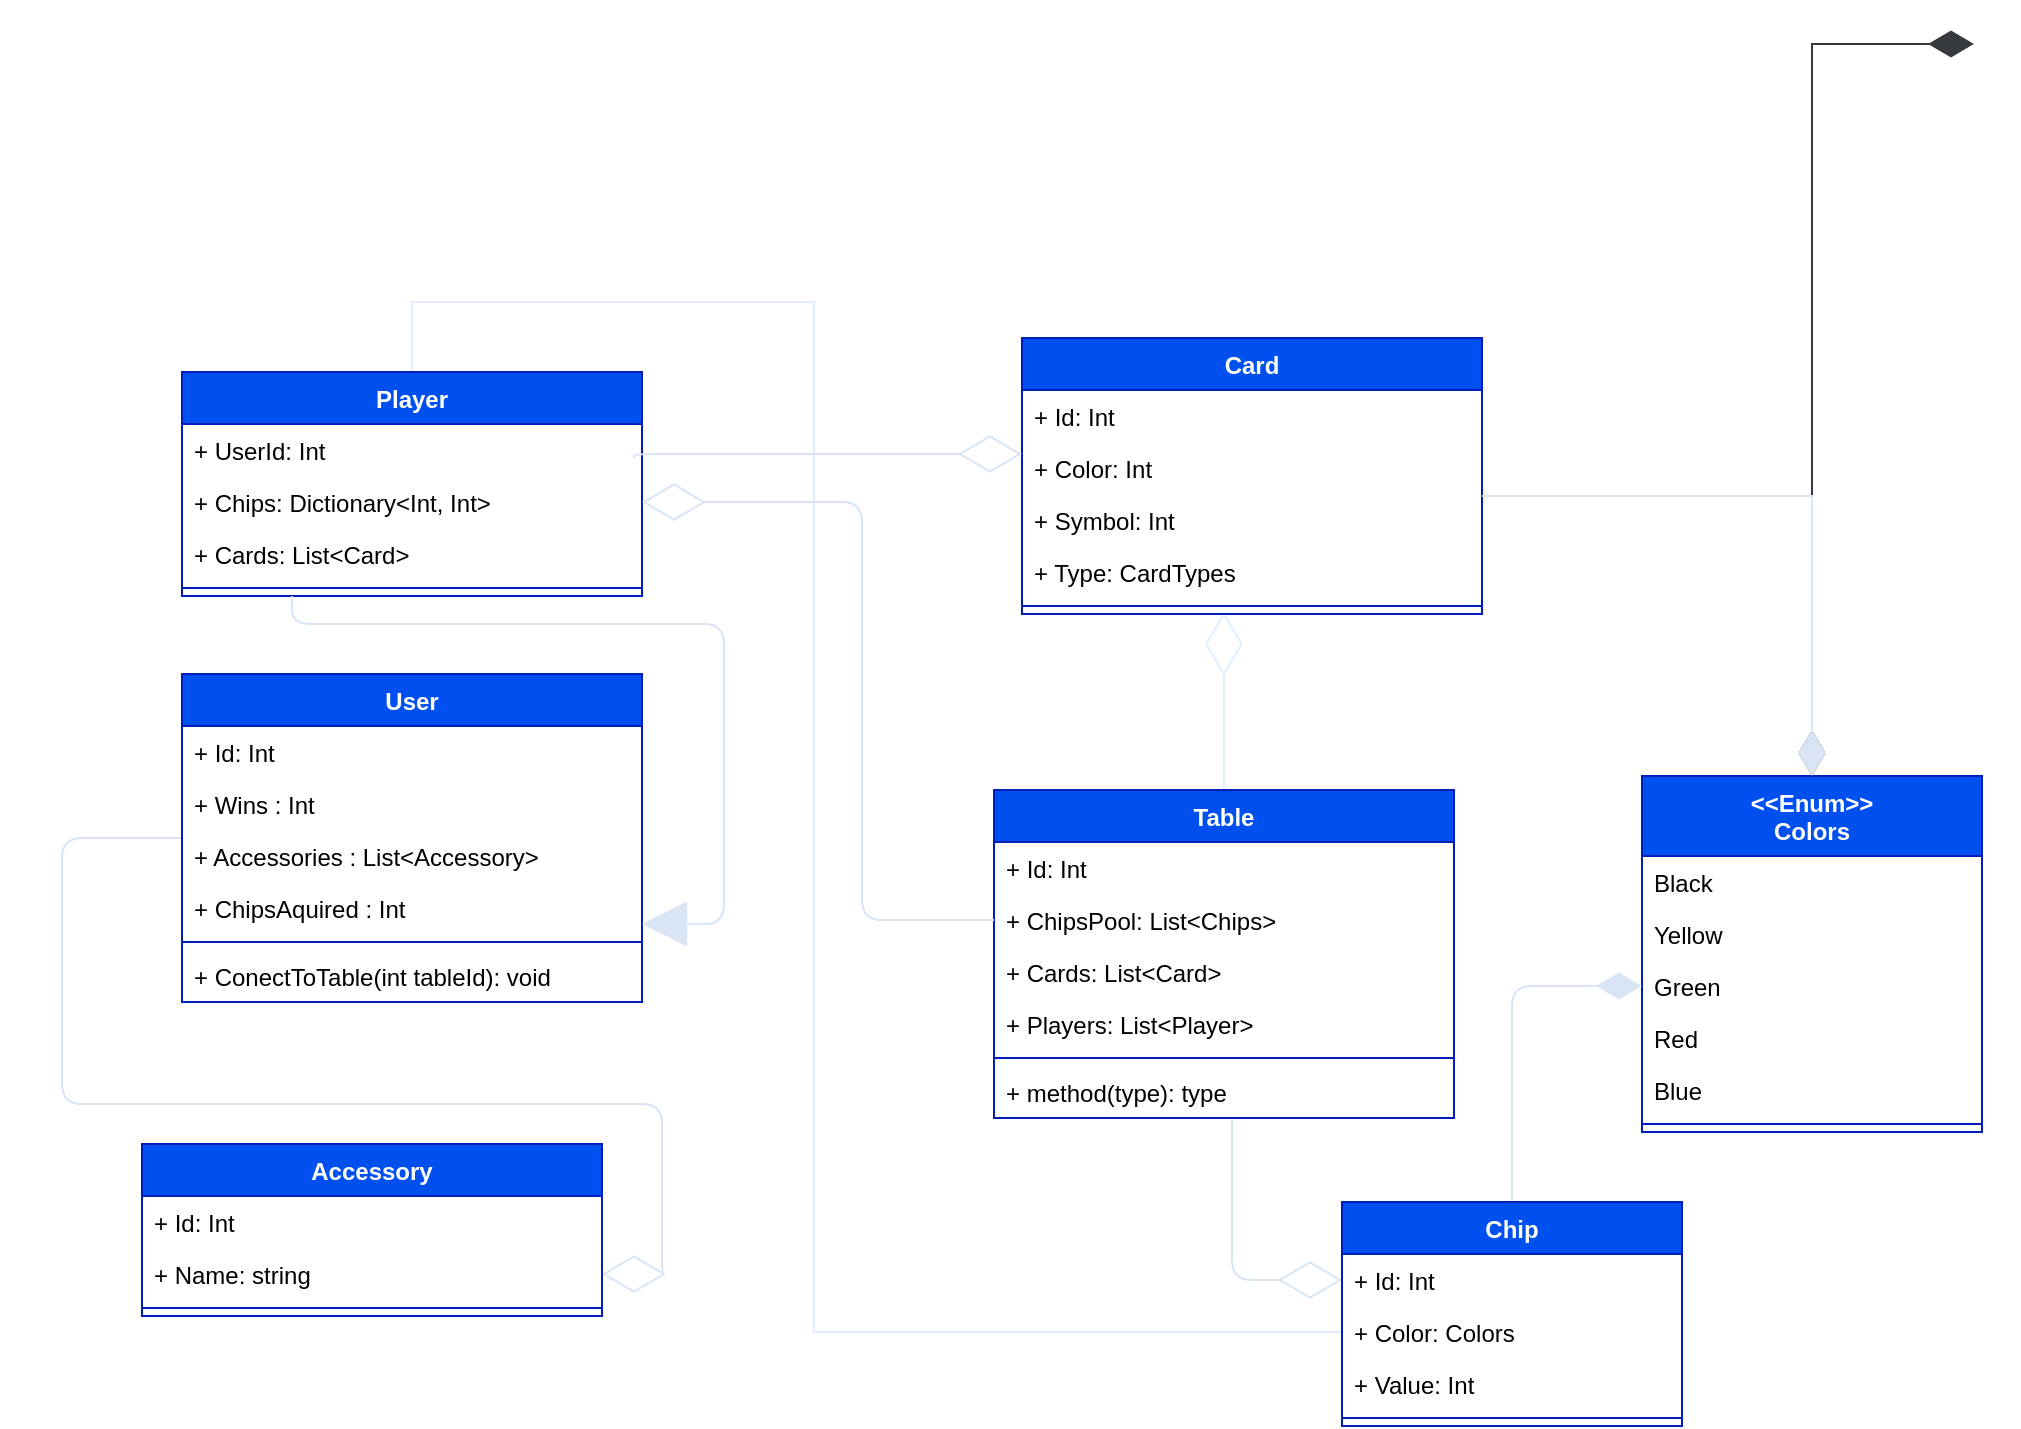 <mxfile version="20.7.4" type="device"><diagram id="3vg-NLz1NS6inFlgi93w" name="Side-1"><mxGraphModel dx="2261" dy="3222" grid="1" gridSize="10" guides="1" tooltips="1" connect="1" arrows="1" fold="1" page="1" pageScale="1" pageWidth="827" pageHeight="1169" math="0" shadow="0"><root><mxCell id="0"/><mxCell id="1" parent="0"/><mxCell id="xl2K3NbbeHMjJwgRWA2z-1" style="edgeStyle=orthogonalEdgeStyle;rounded=0;orthogonalLoop=1;jettySize=auto;html=1;strokeColor=#E2EEFF;strokeWidth=1;endArrow=none;endFill=0;startSize=6;endSize=20;" edge="1" parent="1" source="xl2K3NbbeHMjJwgRWA2z-2" target="xl2K3NbbeHMjJwgRWA2z-48"><mxGeometry relative="1" as="geometry"><Array as="points"><mxPoint x="-565" y="-1071"/><mxPoint x="-364" y="-1071"/><mxPoint x="-364" y="-556"/></Array></mxGeometry></mxCell><mxCell id="xl2K3NbbeHMjJwgRWA2z-2" value="Player" style="swimlane;fontStyle=1;align=center;verticalAlign=top;childLayout=stackLayout;horizontal=1;startSize=26;horizontalStack=0;resizeParent=1;resizeParentMax=0;resizeLast=0;collapsible=1;marginBottom=0;fillColor=#0050ef;fontColor=#ffffff;strokeColor=#001DBC;swimlaneFillColor=default;rounded=0;" vertex="1" parent="1"><mxGeometry x="-680" y="-1036" width="230" height="112" as="geometry"/></mxCell><mxCell id="xl2K3NbbeHMjJwgRWA2z-3" value="+ UserId: Int" style="text;strokeColor=none;fillColor=none;align=left;verticalAlign=top;spacingLeft=4;spacingRight=4;overflow=hidden;rotatable=0;points=[[0,0.5],[1,0.5]];portConstraint=eastwest;rounded=0;" vertex="1" parent="xl2K3NbbeHMjJwgRWA2z-2"><mxGeometry y="26" width="230" height="26" as="geometry"/></mxCell><mxCell id="xl2K3NbbeHMjJwgRWA2z-4" value="+ Chips: Dictionary&lt;Int, Int&gt; " style="text;strokeColor=none;fillColor=none;align=left;verticalAlign=top;spacingLeft=4;spacingRight=4;overflow=hidden;rotatable=0;points=[[0,0.5],[1,0.5]];portConstraint=eastwest;rounded=0;" vertex="1" parent="xl2K3NbbeHMjJwgRWA2z-2"><mxGeometry y="52" width="230" height="26" as="geometry"/></mxCell><mxCell id="xl2K3NbbeHMjJwgRWA2z-5" value="+ Cards: List&lt;Card&gt; " style="text;strokeColor=none;fillColor=none;align=left;verticalAlign=top;spacingLeft=4;spacingRight=4;overflow=hidden;rotatable=0;points=[[0,0.5],[1,0.5]];portConstraint=eastwest;rounded=0;" vertex="1" parent="xl2K3NbbeHMjJwgRWA2z-2"><mxGeometry y="78" width="230" height="26" as="geometry"/></mxCell><mxCell id="xl2K3NbbeHMjJwgRWA2z-6" value="" style="line;strokeWidth=1;fillColor=none;align=left;verticalAlign=middle;spacingTop=-1;spacingLeft=3;spacingRight=3;rotatable=0;labelPosition=right;points=[];portConstraint=eastwest;strokeColor=inherit;rounded=0;" vertex="1" parent="xl2K3NbbeHMjJwgRWA2z-2"><mxGeometry y="104" width="230" height="8" as="geometry"/></mxCell><mxCell id="xl2K3NbbeHMjJwgRWA2z-7" style="edgeStyle=orthogonalEdgeStyle;orthogonalLoop=1;jettySize=auto;html=1;entryX=1;entryY=0.5;entryDx=0;entryDy=0;startArrow=none;startFill=0;endArrow=diamondThin;endFill=0;startSize=30;endSize=29;fillColor=#eeeeee;strokeColor=#D9E5F5;" edge="1" parent="1" source="xl2K3NbbeHMjJwgRWA2z-8" target="xl2K3NbbeHMjJwgRWA2z-36"><mxGeometry relative="1" as="geometry"><Array as="points"><mxPoint x="-740" y="-803"/><mxPoint x="-740" y="-670"/><mxPoint x="-440" y="-670"/><mxPoint x="-440" y="-585"/></Array></mxGeometry></mxCell><mxCell id="xl2K3NbbeHMjJwgRWA2z-8" value="User" style="swimlane;fontStyle=1;align=center;verticalAlign=top;childLayout=stackLayout;horizontal=1;startSize=26;horizontalStack=0;resizeParent=1;resizeParentMax=0;resizeLast=0;collapsible=1;marginBottom=0;fillColor=#0050ef;fontColor=#ffffff;strokeColor=#001DBC;swimlaneFillColor=default;rounded=0;" vertex="1" parent="1"><mxGeometry x="-680" y="-885" width="230" height="164" as="geometry"/></mxCell><mxCell id="xl2K3NbbeHMjJwgRWA2z-9" value="+ Id: Int" style="text;strokeColor=none;fillColor=none;align=left;verticalAlign=top;spacingLeft=4;spacingRight=4;overflow=hidden;rotatable=0;points=[[0,0.5],[1,0.5]];portConstraint=eastwest;rounded=0;" vertex="1" parent="xl2K3NbbeHMjJwgRWA2z-8"><mxGeometry y="26" width="230" height="26" as="geometry"/></mxCell><mxCell id="xl2K3NbbeHMjJwgRWA2z-10" value="+ Wins : Int" style="text;strokeColor=none;fillColor=none;align=left;verticalAlign=top;spacingLeft=4;spacingRight=4;overflow=hidden;rotatable=0;points=[[0,0.5],[1,0.5]];portConstraint=eastwest;rounded=0;" vertex="1" parent="xl2K3NbbeHMjJwgRWA2z-8"><mxGeometry y="52" width="230" height="26" as="geometry"/></mxCell><mxCell id="xl2K3NbbeHMjJwgRWA2z-11" value="+ Accessories : List&lt;Accessory&gt;" style="text;strokeColor=none;fillColor=none;align=left;verticalAlign=top;spacingLeft=4;spacingRight=4;overflow=hidden;rotatable=0;points=[[0,0.5],[1,0.5]];portConstraint=eastwest;rounded=0;" vertex="1" parent="xl2K3NbbeHMjJwgRWA2z-8"><mxGeometry y="78" width="230" height="26" as="geometry"/></mxCell><mxCell id="xl2K3NbbeHMjJwgRWA2z-12" value="+ ChipsAquired : Int" style="text;strokeColor=none;fillColor=none;align=left;verticalAlign=top;spacingLeft=4;spacingRight=4;overflow=hidden;rotatable=0;points=[[0,0.5],[1,0.5]];portConstraint=eastwest;rounded=0;" vertex="1" parent="xl2K3NbbeHMjJwgRWA2z-8"><mxGeometry y="104" width="230" height="26" as="geometry"/></mxCell><mxCell id="xl2K3NbbeHMjJwgRWA2z-13" value="" style="line;strokeWidth=1;fillColor=none;align=left;verticalAlign=middle;spacingTop=-1;spacingLeft=3;spacingRight=3;rotatable=0;labelPosition=right;points=[];portConstraint=eastwest;strokeColor=inherit;rounded=0;" vertex="1" parent="xl2K3NbbeHMjJwgRWA2z-8"><mxGeometry y="130" width="230" height="8" as="geometry"/></mxCell><mxCell id="xl2K3NbbeHMjJwgRWA2z-14" value="+ ConectToTable(int tableId): void" style="text;strokeColor=none;fillColor=none;align=left;verticalAlign=top;spacingLeft=4;spacingRight=4;overflow=hidden;rotatable=0;points=[[0,0.5],[1,0.5]];portConstraint=eastwest;rounded=0;" vertex="1" parent="xl2K3NbbeHMjJwgRWA2z-8"><mxGeometry y="138" width="230" height="26" as="geometry"/></mxCell><mxCell id="xl2K3NbbeHMjJwgRWA2z-15" style="edgeStyle=orthogonalEdgeStyle;orthogonalLoop=1;jettySize=auto;html=1;startArrow=none;startFill=0;endArrow=block;endFill=1;startSize=24;endSize=20;fillColor=#eeeeee;strokeColor=#D9E5F5;" edge="1" parent="1" source="xl2K3NbbeHMjJwgRWA2z-2"><mxGeometry relative="1" as="geometry"><Array as="points"><mxPoint x="-625" y="-910"/><mxPoint x="-409" y="-910"/><mxPoint x="-409" y="-760"/></Array><mxPoint x="-450" y="-760" as="targetPoint"/></mxGeometry></mxCell><mxCell id="xl2K3NbbeHMjJwgRWA2z-16" style="edgeStyle=orthogonalEdgeStyle;orthogonalLoop=1;jettySize=auto;html=1;entryX=0;entryY=0.5;entryDx=0;entryDy=0;startArrow=none;startFill=0;endArrow=diamondThin;endFill=0;startSize=30;endSize=29;fillColor=#eeeeee;strokeColor=#D9E5F5;" edge="1" parent="1" source="xl2K3NbbeHMjJwgRWA2z-18" target="xl2K3NbbeHMjJwgRWA2z-47"><mxGeometry relative="1" as="geometry"><Array as="points"><mxPoint x="-155" y="-582"/></Array></mxGeometry></mxCell><mxCell id="xl2K3NbbeHMjJwgRWA2z-17" style="edgeStyle=orthogonalEdgeStyle;orthogonalLoop=1;jettySize=auto;html=1;startArrow=none;startFill=0;endArrow=diamondThin;endFill=0;startSize=30;endSize=29;entryX=0.439;entryY=0.875;entryDx=0;entryDy=0;entryPerimeter=0;fillColor=#eeeeee;strokeColor=#E2EEFF;" edge="1" parent="1" source="xl2K3NbbeHMjJwgRWA2z-18" target="xl2K3NbbeHMjJwgRWA2z-33"><mxGeometry relative="1" as="geometry"><Array as="points"/><mxPoint x="-158.8" y="-865.376" as="targetPoint"/></mxGeometry></mxCell><mxCell id="xl2K3NbbeHMjJwgRWA2z-18" value="Table" style="swimlane;fontStyle=1;align=center;verticalAlign=top;childLayout=stackLayout;horizontal=1;startSize=26;horizontalStack=0;resizeParent=1;resizeParentMax=0;resizeLast=0;collapsible=1;marginBottom=0;fillColor=#0050ef;fontColor=#ffffff;strokeColor=#001DBC;swimlaneFillColor=default;rounded=0;" vertex="1" parent="1"><mxGeometry x="-274" y="-827" width="230" height="164" as="geometry"/></mxCell><mxCell id="xl2K3NbbeHMjJwgRWA2z-19" value="+ Id: Int" style="text;strokeColor=none;fillColor=none;align=left;verticalAlign=top;spacingLeft=4;spacingRight=4;overflow=hidden;rotatable=0;points=[[0,0.5],[1,0.5]];portConstraint=eastwest;rounded=0;" vertex="1" parent="xl2K3NbbeHMjJwgRWA2z-18"><mxGeometry y="26" width="230" height="26" as="geometry"/></mxCell><mxCell id="xl2K3NbbeHMjJwgRWA2z-20" value="+ ChipsPool: List&lt;Chips&gt;" style="text;strokeColor=none;fillColor=none;align=left;verticalAlign=top;spacingLeft=4;spacingRight=4;overflow=hidden;rotatable=0;points=[[0,0.5],[1,0.5]];portConstraint=eastwest;rounded=0;" vertex="1" parent="xl2K3NbbeHMjJwgRWA2z-18"><mxGeometry y="52" width="230" height="26" as="geometry"/></mxCell><mxCell id="xl2K3NbbeHMjJwgRWA2z-21" value="+ Cards: List&lt;Card&gt;" style="text;strokeColor=none;fillColor=none;align=left;verticalAlign=top;spacingLeft=4;spacingRight=4;overflow=hidden;rotatable=0;points=[[0,0.5],[1,0.5]];portConstraint=eastwest;rounded=0;" vertex="1" parent="xl2K3NbbeHMjJwgRWA2z-18"><mxGeometry y="78" width="230" height="26" as="geometry"/></mxCell><mxCell id="xl2K3NbbeHMjJwgRWA2z-22" value="+ Players: List&lt;Player&gt;" style="text;strokeColor=none;fillColor=none;align=left;verticalAlign=top;spacingLeft=4;spacingRight=4;overflow=hidden;rotatable=0;points=[[0,0.5],[1,0.5]];portConstraint=eastwest;rounded=0;" vertex="1" parent="xl2K3NbbeHMjJwgRWA2z-18"><mxGeometry y="104" width="230" height="26" as="geometry"/></mxCell><mxCell id="xl2K3NbbeHMjJwgRWA2z-23" value="" style="line;strokeWidth=1;fillColor=none;align=left;verticalAlign=middle;spacingTop=-1;spacingLeft=3;spacingRight=3;rotatable=0;labelPosition=right;points=[];portConstraint=eastwest;strokeColor=inherit;rounded=0;" vertex="1" parent="xl2K3NbbeHMjJwgRWA2z-18"><mxGeometry y="130" width="230" height="8" as="geometry"/></mxCell><mxCell id="xl2K3NbbeHMjJwgRWA2z-24" value="+ method(type): type" style="text;strokeColor=none;fillColor=none;align=left;verticalAlign=top;spacingLeft=4;spacingRight=4;overflow=hidden;rotatable=0;points=[[0,0.5],[1,0.5]];portConstraint=eastwest;rounded=0;" vertex="1" parent="xl2K3NbbeHMjJwgRWA2z-18"><mxGeometry y="138" width="230" height="26" as="geometry"/></mxCell><mxCell id="xl2K3NbbeHMjJwgRWA2z-25" style="edgeStyle=orthogonalEdgeStyle;rounded=0;orthogonalLoop=1;jettySize=auto;html=1;endArrow=diamondThin;endFill=1;strokeWidth=1;startSize=6;endSize=20;fillColor=#eeeeee;strokeColor=#36393d;" edge="1" parent="1" source="xl2K3NbbeHMjJwgRWA2z-28" target="xl2K3NbbeHMjJwgRWA2z-38"><mxGeometry relative="1" as="geometry"><Array as="points"><mxPoint x="135" y="-974"/></Array></mxGeometry></mxCell><mxCell id="xl2K3NbbeHMjJwgRWA2z-27" style="edgeStyle=orthogonalEdgeStyle;rounded=0;orthogonalLoop=1;jettySize=auto;html=1;entryX=0;entryY=0.5;entryDx=0;entryDy=0;strokeWidth=1;endArrow=diamondThin;endFill=1;startSize=6;endSize=20;fillColor=#eeeeee;strokeColor=#36393d;" edge="1" parent="1" source="xl2K3NbbeHMjJwgRWA2z-28"><mxGeometry relative="1" as="geometry"><Array as="points"><mxPoint x="135" y="-974"/><mxPoint x="135" y="-1200"/></Array><mxPoint x="216" y="-1200" as="targetPoint"/></mxGeometry></mxCell><mxCell id="xl2K3NbbeHMjJwgRWA2z-28" value="Card" style="swimlane;fontStyle=1;align=center;verticalAlign=top;childLayout=stackLayout;horizontal=1;startSize=26;horizontalStack=0;resizeParent=1;resizeParentMax=0;resizeLast=0;collapsible=1;marginBottom=0;fillColor=#0050ef;fontColor=#ffffff;strokeColor=#001DBC;swimlaneFillColor=default;rounded=0;" vertex="1" parent="1"><mxGeometry x="-260" y="-1053" width="230" height="138" as="geometry"/></mxCell><mxCell id="xl2K3NbbeHMjJwgRWA2z-29" value="+ Id: Int" style="text;strokeColor=none;fillColor=none;align=left;verticalAlign=top;spacingLeft=4;spacingRight=4;overflow=hidden;rotatable=0;points=[[0,0.5],[1,0.5]];portConstraint=eastwest;rounded=0;" vertex="1" parent="xl2K3NbbeHMjJwgRWA2z-28"><mxGeometry y="26" width="230" height="26" as="geometry"/></mxCell><mxCell id="xl2K3NbbeHMjJwgRWA2z-30" value="+ Color: Int" style="text;strokeColor=none;fillColor=none;align=left;verticalAlign=top;spacingLeft=4;spacingRight=4;overflow=hidden;rotatable=0;points=[[0,0.5],[1,0.5]];portConstraint=eastwest;rounded=0;" vertex="1" parent="xl2K3NbbeHMjJwgRWA2z-28"><mxGeometry y="52" width="230" height="26" as="geometry"/></mxCell><mxCell id="xl2K3NbbeHMjJwgRWA2z-31" value="+ Symbol: Int" style="text;strokeColor=none;fillColor=none;align=left;verticalAlign=top;spacingLeft=4;spacingRight=4;overflow=hidden;rotatable=0;points=[[0,0.5],[1,0.5]];portConstraint=eastwest;rounded=0;" vertex="1" parent="xl2K3NbbeHMjJwgRWA2z-28"><mxGeometry y="78" width="230" height="26" as="geometry"/></mxCell><mxCell id="xl2K3NbbeHMjJwgRWA2z-32" value="+ Type: CardTypes" style="text;strokeColor=none;fillColor=none;align=left;verticalAlign=top;spacingLeft=4;spacingRight=4;overflow=hidden;rotatable=0;points=[[0,0.5],[1,0.5]];portConstraint=eastwest;rounded=0;" vertex="1" parent="xl2K3NbbeHMjJwgRWA2z-28"><mxGeometry y="104" width="230" height="26" as="geometry"/></mxCell><mxCell id="xl2K3NbbeHMjJwgRWA2z-33" value="" style="line;strokeWidth=1;fillColor=none;align=left;verticalAlign=middle;spacingTop=-1;spacingLeft=3;spacingRight=3;rotatable=0;labelPosition=right;points=[];portConstraint=eastwest;strokeColor=inherit;rounded=0;" vertex="1" parent="xl2K3NbbeHMjJwgRWA2z-28"><mxGeometry y="130" width="230" height="8" as="geometry"/></mxCell><mxCell id="xl2K3NbbeHMjJwgRWA2z-34" value="Accessory" style="swimlane;fontStyle=1;align=center;verticalAlign=top;childLayout=stackLayout;horizontal=1;startSize=26;horizontalStack=0;resizeParent=1;resizeParentMax=0;resizeLast=0;collapsible=1;marginBottom=0;fillColor=#0050ef;fontColor=#ffffff;strokeColor=#001DBC;swimlaneFillColor=default;rounded=0;" vertex="1" parent="1"><mxGeometry x="-700" y="-650" width="230" height="86" as="geometry"/></mxCell><mxCell id="xl2K3NbbeHMjJwgRWA2z-35" value="+ Id: Int" style="text;strokeColor=none;fillColor=none;align=left;verticalAlign=top;spacingLeft=4;spacingRight=4;overflow=hidden;rotatable=0;points=[[0,0.5],[1,0.5]];portConstraint=eastwest;rounded=0;" vertex="1" parent="xl2K3NbbeHMjJwgRWA2z-34"><mxGeometry y="26" width="230" height="26" as="geometry"/></mxCell><mxCell id="xl2K3NbbeHMjJwgRWA2z-36" value="+ Name: string" style="text;strokeColor=none;fillColor=none;align=left;verticalAlign=top;spacingLeft=4;spacingRight=4;overflow=hidden;rotatable=0;points=[[0,0.5],[1,0.5]];portConstraint=eastwest;rounded=0;" vertex="1" parent="xl2K3NbbeHMjJwgRWA2z-34"><mxGeometry y="52" width="230" height="26" as="geometry"/></mxCell><mxCell id="xl2K3NbbeHMjJwgRWA2z-37" value="" style="line;strokeWidth=1;fillColor=none;align=left;verticalAlign=middle;spacingTop=-1;spacingLeft=3;spacingRight=3;rotatable=0;labelPosition=right;points=[];portConstraint=eastwest;strokeColor=inherit;rounded=0;" vertex="1" parent="xl2K3NbbeHMjJwgRWA2z-34"><mxGeometry y="78" width="230" height="8" as="geometry"/></mxCell><mxCell id="xl2K3NbbeHMjJwgRWA2z-38" value="&lt;&lt;Enum&gt;&gt;&#10;Colors" style="swimlane;fontStyle=1;align=center;verticalAlign=top;childLayout=stackLayout;horizontal=1;startSize=40;horizontalStack=0;resizeParent=1;resizeParentMax=0;resizeLast=0;collapsible=1;marginBottom=0;fillColor=#0050ef;fontColor=#ffffff;strokeColor=#001DBC;swimlaneFillColor=default;rounded=0;" vertex="1" parent="1"><mxGeometry x="50" y="-834" width="170" height="178" as="geometry"/></mxCell><mxCell id="xl2K3NbbeHMjJwgRWA2z-39" value="Black" style="text;strokeColor=none;fillColor=none;align=left;verticalAlign=top;spacingLeft=4;spacingRight=4;overflow=hidden;rotatable=0;points=[[0,0.5],[1,0.5]];portConstraint=eastwest;rounded=0;" vertex="1" parent="xl2K3NbbeHMjJwgRWA2z-38"><mxGeometry y="40" width="170" height="26" as="geometry"/></mxCell><mxCell id="xl2K3NbbeHMjJwgRWA2z-40" value="Yellow" style="text;strokeColor=none;fillColor=none;align=left;verticalAlign=top;spacingLeft=4;spacingRight=4;overflow=hidden;rotatable=0;points=[[0,0.5],[1,0.5]];portConstraint=eastwest;rounded=0;" vertex="1" parent="xl2K3NbbeHMjJwgRWA2z-38"><mxGeometry y="66" width="170" height="26" as="geometry"/></mxCell><mxCell id="xl2K3NbbeHMjJwgRWA2z-41" value="Green" style="text;strokeColor=none;fillColor=none;align=left;verticalAlign=top;spacingLeft=4;spacingRight=4;overflow=hidden;rotatable=0;points=[[0,0.5],[1,0.5]];portConstraint=eastwest;rounded=0;" vertex="1" parent="xl2K3NbbeHMjJwgRWA2z-38"><mxGeometry y="92" width="170" height="26" as="geometry"/></mxCell><mxCell id="xl2K3NbbeHMjJwgRWA2z-42" value="Red" style="text;strokeColor=none;fillColor=none;align=left;verticalAlign=top;spacingLeft=4;spacingRight=4;overflow=hidden;rotatable=0;points=[[0,0.5],[1,0.5]];portConstraint=eastwest;rounded=0;" vertex="1" parent="xl2K3NbbeHMjJwgRWA2z-38"><mxGeometry y="118" width="170" height="26" as="geometry"/></mxCell><mxCell id="xl2K3NbbeHMjJwgRWA2z-43" value="Blue" style="text;strokeColor=none;fillColor=none;align=left;verticalAlign=top;spacingLeft=4;spacingRight=4;overflow=hidden;rotatable=0;points=[[0,0.5],[1,0.5]];portConstraint=eastwest;rounded=0;" vertex="1" parent="xl2K3NbbeHMjJwgRWA2z-38"><mxGeometry y="144" width="170" height="26" as="geometry"/></mxCell><mxCell id="xl2K3NbbeHMjJwgRWA2z-44" value="" style="line;strokeWidth=1;fillColor=none;align=left;verticalAlign=middle;spacingTop=-1;spacingLeft=3;spacingRight=3;rotatable=0;labelPosition=right;points=[];portConstraint=eastwest;strokeColor=inherit;rounded=0;" vertex="1" parent="xl2K3NbbeHMjJwgRWA2z-38"><mxGeometry y="170" width="170" height="8" as="geometry"/></mxCell><mxCell id="xl2K3NbbeHMjJwgRWA2z-45" style="edgeStyle=orthogonalEdgeStyle;orthogonalLoop=1;jettySize=auto;html=1;entryX=0;entryY=0.5;entryDx=0;entryDy=0;startArrow=none;startFill=0;endArrow=diamondThin;endFill=1;startSize=24;endSize=20;fillColor=#eeeeee;strokeColor=#D9E5F5;" edge="1" parent="1" source="xl2K3NbbeHMjJwgRWA2z-46" target="xl2K3NbbeHMjJwgRWA2z-41"><mxGeometry relative="1" as="geometry"/></mxCell><mxCell id="xl2K3NbbeHMjJwgRWA2z-46" value="Chip" style="swimlane;fontStyle=1;align=center;verticalAlign=top;childLayout=stackLayout;horizontal=1;startSize=26;horizontalStack=0;resizeParent=1;resizeParentMax=0;resizeLast=0;collapsible=1;marginBottom=0;fillColor=#0050ef;fontColor=#ffffff;strokeColor=#001DBC;swimlaneFillColor=default;rounded=0;" vertex="1" parent="1"><mxGeometry x="-100" y="-621" width="170" height="112" as="geometry"/></mxCell><mxCell id="xl2K3NbbeHMjJwgRWA2z-47" value="+ Id: Int" style="text;strokeColor=none;fillColor=none;align=left;verticalAlign=top;spacingLeft=4;spacingRight=4;overflow=hidden;rotatable=0;points=[[0,0.5],[1,0.5]];portConstraint=eastwest;rounded=0;" vertex="1" parent="xl2K3NbbeHMjJwgRWA2z-46"><mxGeometry y="26" width="170" height="26" as="geometry"/></mxCell><mxCell id="xl2K3NbbeHMjJwgRWA2z-48" value="+ Color: Colors" style="text;strokeColor=none;fillColor=none;align=left;verticalAlign=top;spacingLeft=4;spacingRight=4;overflow=hidden;rotatable=0;points=[[0,0.5],[1,0.5]];portConstraint=eastwest;rounded=0;" vertex="1" parent="xl2K3NbbeHMjJwgRWA2z-46"><mxGeometry y="52" width="170" height="26" as="geometry"/></mxCell><mxCell id="xl2K3NbbeHMjJwgRWA2z-49" value="+ Value: Int" style="text;strokeColor=none;fillColor=none;align=left;verticalAlign=top;spacingLeft=4;spacingRight=4;overflow=hidden;rotatable=0;points=[[0,0.5],[1,0.5]];portConstraint=eastwest;rounded=0;" vertex="1" parent="xl2K3NbbeHMjJwgRWA2z-46"><mxGeometry y="78" width="170" height="26" as="geometry"/></mxCell><mxCell id="xl2K3NbbeHMjJwgRWA2z-50" value="" style="line;strokeWidth=1;fillColor=none;align=left;verticalAlign=middle;spacingTop=-1;spacingLeft=3;spacingRight=3;rotatable=0;labelPosition=right;points=[];portConstraint=eastwest;strokeColor=inherit;rounded=0;" vertex="1" parent="xl2K3NbbeHMjJwgRWA2z-46"><mxGeometry y="104" width="170" height="8" as="geometry"/></mxCell><mxCell id="xl2K3NbbeHMjJwgRWA2z-74" style="edgeStyle=orthogonalEdgeStyle;rounded=0;orthogonalLoop=1;jettySize=auto;html=1;endArrow=diamondThin;endFill=1;strokeWidth=1;startSize=6;endSize=20;fillColor=#eeeeee;strokeColor=#D9E5F5;" edge="1" parent="1"><mxGeometry relative="1" as="geometry"><Array as="points"><mxPoint x="135" y="-974"/></Array><mxPoint x="-30" y="-974" as="sourcePoint"/><mxPoint x="135" y="-834" as="targetPoint"/></mxGeometry></mxCell><mxCell id="xl2K3NbbeHMjJwgRWA2z-75" style="edgeStyle=orthogonalEdgeStyle;orthogonalLoop=1;jettySize=auto;html=1;startArrow=none;startFill=0;endArrow=diamondThin;endFill=0;startSize=30;endSize=29;fillColor=#eeeeee;strokeColor=#D9E5F5;" edge="1" parent="1" target="xl2K3NbbeHMjJwgRWA2z-30"><mxGeometry relative="1" as="geometry"><Array as="points"><mxPoint x="-454" y="-995"/></Array><mxPoint x="-454.04" y="-992.98" as="sourcePoint"/><mxPoint x="-260.04" y="-995.02" as="targetPoint"/></mxGeometry></mxCell><mxCell id="xl2K3NbbeHMjJwgRWA2z-76" style="edgeStyle=orthogonalEdgeStyle;orthogonalLoop=1;jettySize=auto;html=1;fontColor=#FFFFFF;startArrow=none;startFill=0;endArrow=diamondThin;endFill=0;startSize=30;endSize=29;fillColor=#eeeeee;strokeColor=#D9E5F5;" edge="1" parent="1"><mxGeometry relative="1" as="geometry"><Array as="points"><mxPoint x="-340" y="-762"/><mxPoint x="-340" y="-971"/></Array><mxPoint x="-274" y="-762" as="sourcePoint"/><mxPoint x="-450" y="-970.96" as="targetPoint"/></mxGeometry></mxCell></root></mxGraphModel></diagram></mxfile>